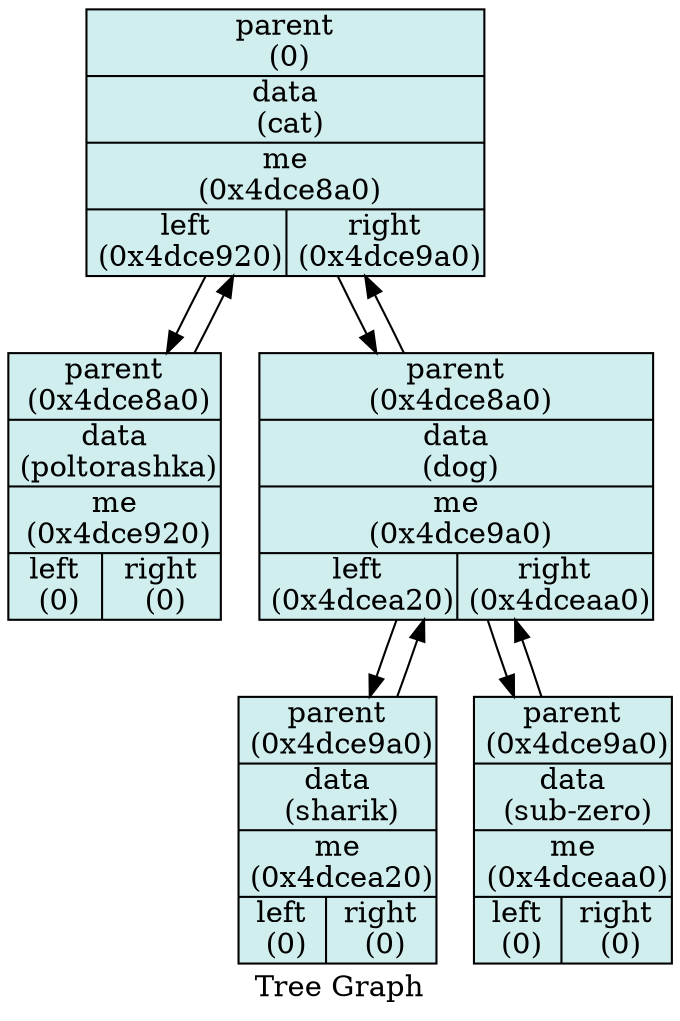 digraph Tree {

	node [shape = "circle", style = "filled", fillcolor = "red",fontcolor = "#000000", margin = "0.01"];
	rankdir = "TB";

	label = "Tree Graph";

	"0x4dce8a0" [shape = "record", fillcolor="lightcyan2", label = "{ {parent\n (0) } |{data\n (cat) } |{me\n (0x4dce8a0) } |{left\n (0x4dce920)   |right\n (0x4dce9a0) } }"];
	"0x4dce8a0"->"0x4dce920";
	"0x4dce8a0"->"0x4dce9a0";


	"0x4dce9a0" [shape = "record", fillcolor="lightcyan2", label = "{ {parent\n (0x4dce8a0) } |{data\n (dog) } |{me\n (0x4dce9a0) } |{left\n (0x4dcea20)   |right\n (0x4dceaa0) } }"];
	"0x4dce9a0"->"0x4dce8a0";
	"0x4dce9a0"->"0x4dcea20";
	"0x4dce9a0"->"0x4dceaa0";


	"0x4dceaa0" [shape = "record", fillcolor="lightcyan2", label = "{ {parent\n (0x4dce9a0) } |{data\n (sub-zero) } |{me\n (0x4dceaa0) } |{left\n (0)   |right\n (0) } }"];
	"0x4dceaa0"->"0x4dce9a0";


	"0x4dcea20" [shape = "record", fillcolor="lightcyan2", label = "{ {parent\n (0x4dce9a0) } |{data\n (sharik) } |{me\n (0x4dcea20) } |{left\n (0)   |right\n (0) } }"];
	"0x4dcea20"->"0x4dce9a0";


	"0x4dce920" [shape = "record", fillcolor="lightcyan2", label = "{ {parent\n (0x4dce8a0) } |{data\n (poltorashka) } |{me\n (0x4dce920) } |{left\n (0)   |right\n (0) } }"];
	"0x4dce920"->"0x4dce8a0";


}
